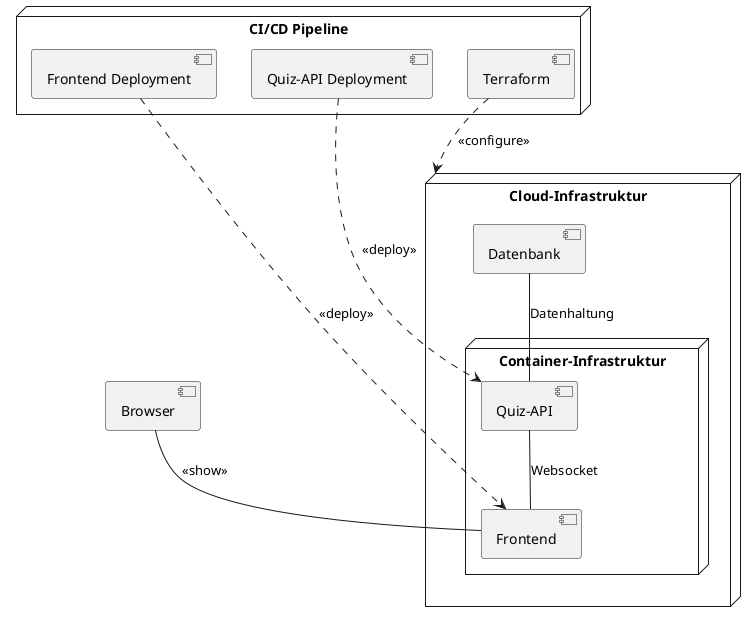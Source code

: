 @startuml
node "CI/CD Pipeline" {
    [Frontend Deployment]
    [Quiz-API Deployment]
    [Terraform]
}

node "Cloud-Infrastruktur" as cloud {
    node Container-Infrastruktur {
        [Quiz-API]
        [Frontend]
    }
    [Quiz-API] -- [Frontend]: Websocket
    [Datenbank] -- [Quiz-API]: Datenhaltung
}

[Frontend Deployment] ..> [Frontend] : <<deploy>>
[Quiz-API Deployment] ..> [Quiz-API] : <<deploy>>
[Terraform] ..> cloud: <<configure>>
[Browser] -- [Frontend] : <<show>>
@enduml
